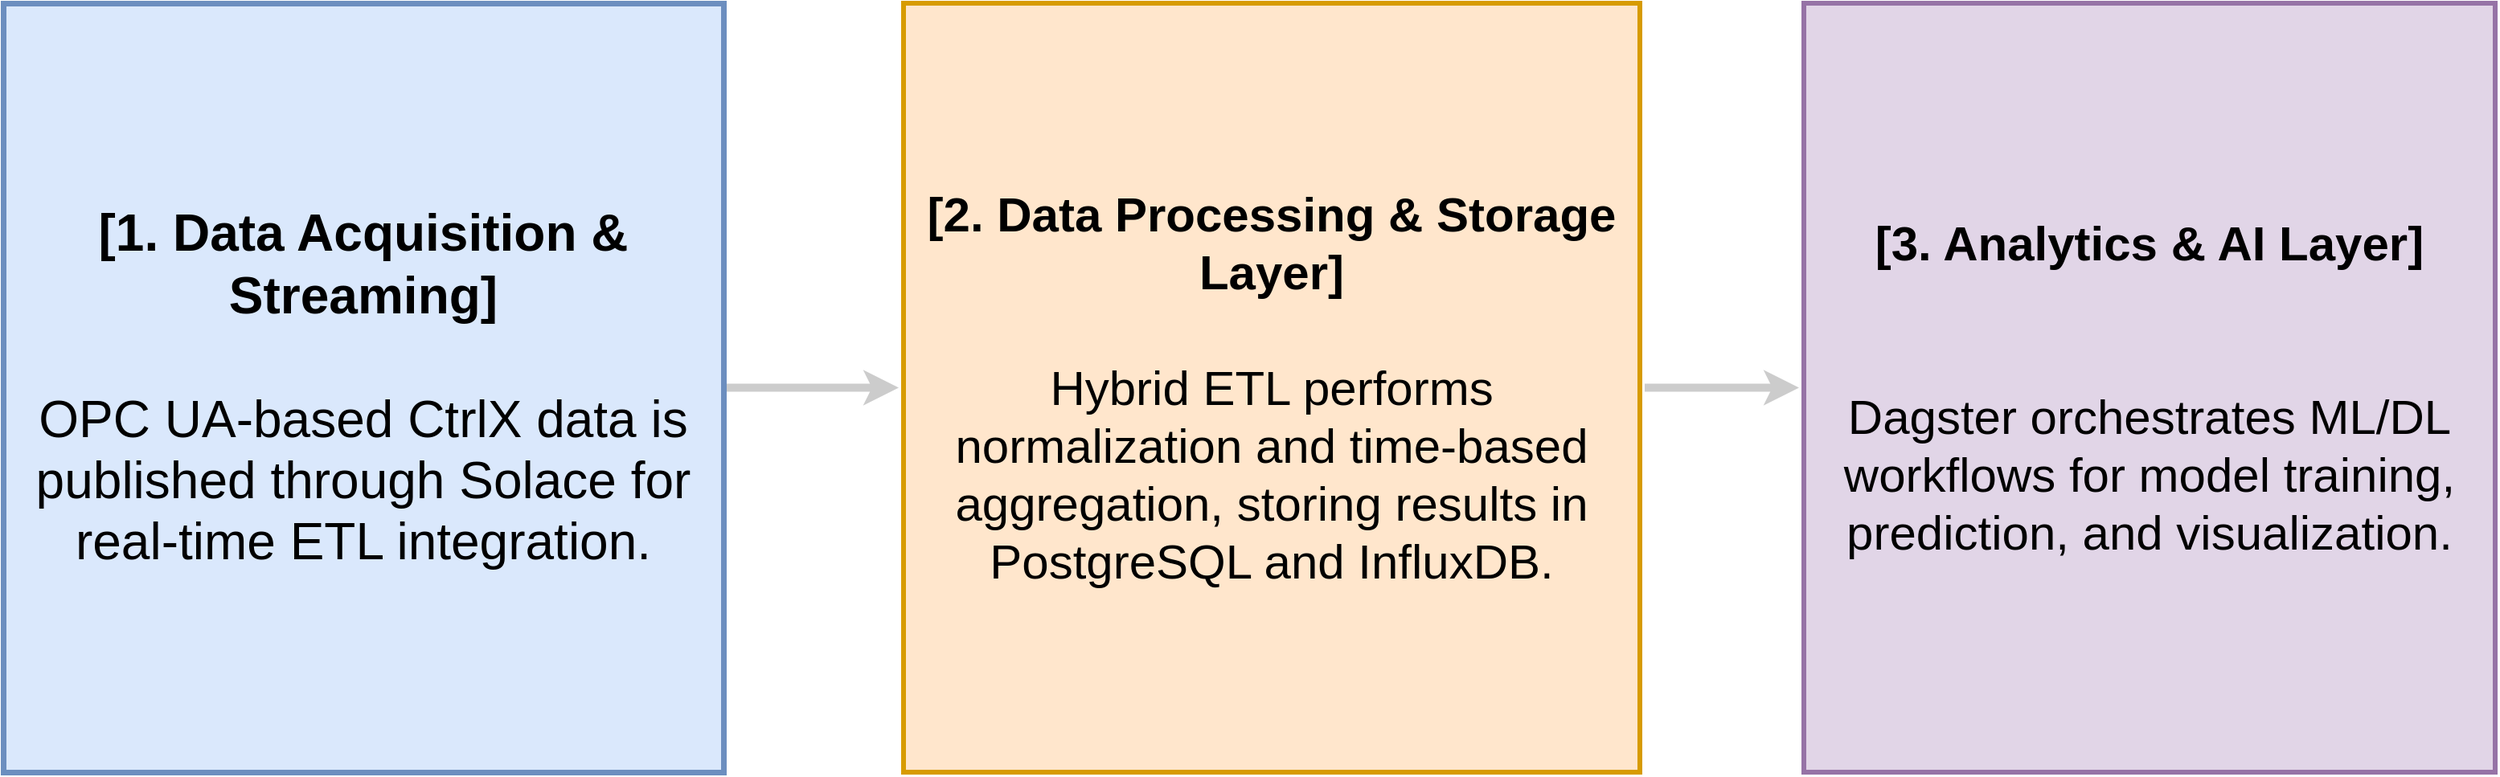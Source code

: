 <mxfile>
    <diagram id="9MJtlUZovTA3999PRgLq" name="Page-1">
        <mxGraphModel dx="2206" dy="1558" grid="1" gridSize="10" guides="1" tooltips="1" connect="1" arrows="1" fold="1" page="1" pageScale="1" pageWidth="1654" pageHeight="1169" math="0" shadow="0">
            <root>
                <mxCell id="0"/>
                <mxCell id="1" parent="0"/>
                <mxCell id="321" style="edgeStyle=none;html=1;exitX=1;exitY=0.5;exitDx=0;exitDy=0;entryX=0;entryY=0.5;entryDx=0;entryDy=0;strokeWidth=5;strokeColor=#CCCCCC;" edge="1" parent="1" source="206" target="319">
                    <mxGeometry relative="1" as="geometry"/>
                </mxCell>
                <mxCell id="206" value="&lt;strong data-end=&quot;599&quot; data-start=&quot;562&quot;&gt;[1. Data Acquisition &amp;amp; Streaming]&lt;/strong&gt;&lt;br data-end=&quot;602&quot; data-start=&quot;599&quot;&gt;&lt;br&gt;OPC UA-based CtrlX data is published through Solace for real-time ETL integration." style="rounded=0;whiteSpace=wrap;html=1;strokeColor=#6c8ebf;strokeWidth=3.5;fontSize=32;perimeterSpacing=2;fillColor=#dae8fc;" parent="1" vertex="1">
                    <mxGeometry x="52" y="340" width="448" height="478.5" as="geometry"/>
                </mxCell>
                <mxCell id="253" value="&lt;strong data-end=&quot;190&quot; data-start=&quot;161&quot;&gt;[3. Analytics &amp;amp; AI Layer]&lt;/strong&gt;&lt;div&gt;&lt;b&gt;&lt;br&gt;&lt;/b&gt;&lt;/div&gt;&lt;div&gt;&lt;br&gt;Dagster orchestrates ML/DL workflows for model training, prediction, and visualization.&lt;/div&gt;" style="rounded=0;whiteSpace=wrap;html=1;strokeColor=#9673a6;strokeWidth=3;fontSize=30;perimeterSpacing=3;fillColor=#e1d5e7;" parent="1" vertex="1">
                    <mxGeometry x="1172" y="340" width="430" height="478.5" as="geometry"/>
                </mxCell>
                <mxCell id="322" style="edgeStyle=none;html=1;exitX=1;exitY=0.5;exitDx=0;exitDy=0;entryX=0;entryY=0.5;entryDx=0;entryDy=0;strokeWidth=5;strokeColor=#CCCCCC;" edge="1" parent="1" source="319" target="253">
                    <mxGeometry relative="1" as="geometry"/>
                </mxCell>
                <mxCell id="319" value="&lt;strong data-end=&quot;247&quot; data-start=&quot;207&quot;&gt;[2. Data Processing &amp;amp; Storage Layer]&lt;/strong&gt;&lt;div&gt;&lt;br&gt;Hybrid ETL performs normalization and time-based aggregation, storing results in PostgreSQL and InfluxDB.&lt;/div&gt;" style="rounded=0;whiteSpace=wrap;html=1;strokeWidth=3;strokeColor=#d79b00;fontSize=30;perimeterSpacing=3;fillColor=#ffe6cc;" vertex="1" parent="1">
                    <mxGeometry x="612" y="340" width="458" height="478.5" as="geometry"/>
                </mxCell>
            </root>
        </mxGraphModel>
    </diagram>
</mxfile>